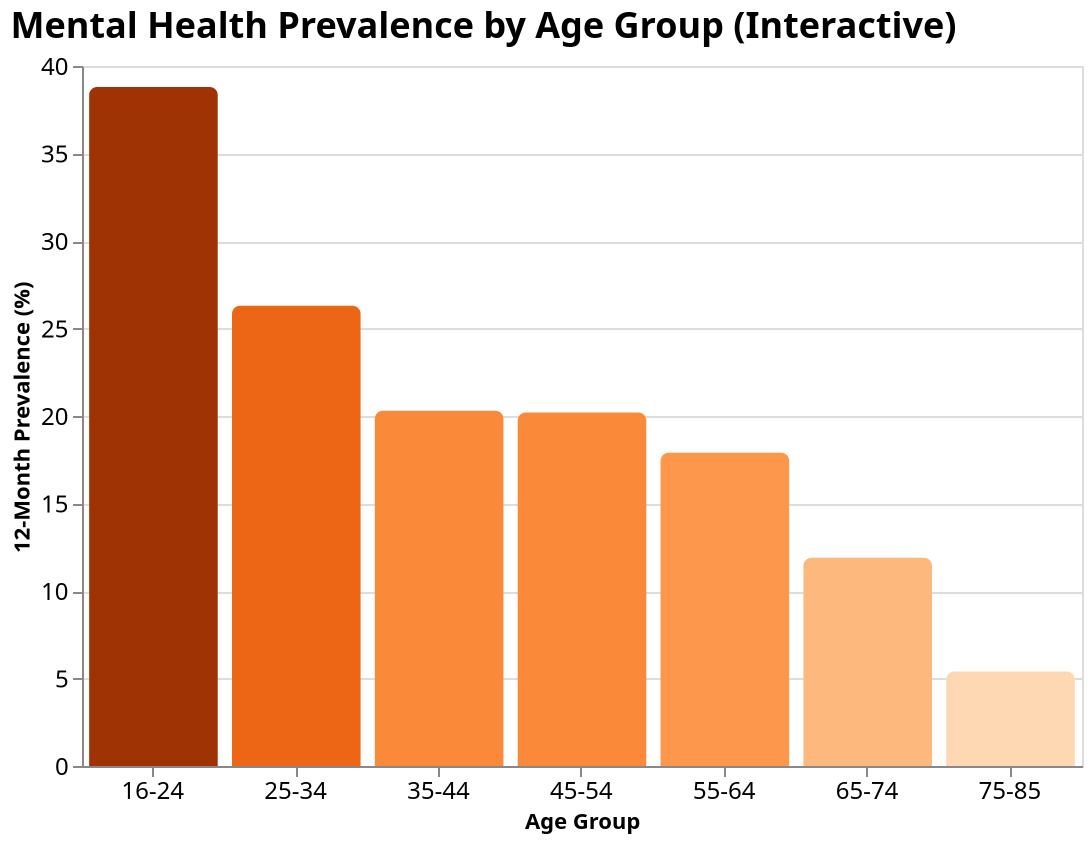 {
  "$schema": "https://vega.github.io/schema/vega-lite/v5.json",
  "title": {
    "text": "Mental Health Prevalence by Age Group (Interactive)",
    "fontSize": 18,
    "font": "Merriweather",
    "anchor": "start"
  },
  "width": 500,
  "height": 350,
  "data": {
    "values": [
      {"age_group": "16-24", "disorder": "Anxiety", "prevalence": 31.8, "gender": "All"},
      {"age_group": "16-24", "disorder": "Affective", "prevalence": 13.5, "gender": "All"},
      {"age_group": "16-24", "disorder": "Substance Use", "prevalence": 7.8, "gender": "All"},
      {"age_group": "16-24", "disorder": "Any Disorder", "prevalence": 38.8, "gender": "All"},
      {"age_group": "25-34", "disorder": "Anxiety", "prevalence": 21.9, "gender": "All"},
      {"age_group": "25-34", "disorder": "Affective", "prevalence": 9.7, "gender": "All"},
      {"age_group": "25-34", "disorder": "Substance Use", "prevalence": 4.1, "gender": "All"},
      {"age_group": "25-34", "disorder": "Any Disorder", "prevalence": 26.3, "gender": "All"},
      {"age_group": "35-44", "disorder": "Anxiety", "prevalence": 15.8, "gender": "All"},
      {"age_group": "35-44", "disorder": "Affective", "prevalence": 6.8, "gender": "All"},
      {"age_group": "35-44", "disorder": "Substance Use", "prevalence": 3.5, "gender": "All"},
      {"age_group": "35-44", "disorder": "Any Disorder", "prevalence": 20.3, "gender": "All"},
      {"age_group": "45-54", "disorder": "Anxiety", "prevalence": 15.5, "gender": "All"},
      {"age_group": "45-54", "disorder": "Affective", "prevalence": 6.3, "gender": "All"},
      {"age_group": "45-54", "disorder": "Substance Use", "prevalence": 2.7, "gender": "All"},
      {"age_group": "45-54", "disorder": "Any Disorder", "prevalence": 20.2, "gender": "All"},
      {"age_group": "55-64", "disorder": "Anxiety", "prevalence": 14.3, "gender": "All"},
      {"age_group": "55-64", "disorder": "Affective", "prevalence": 6.7, "gender": "All"},
      {"age_group": "55-64", "disorder": "Substance Use", "prevalence": 1.3, "gender": "All"},
      {"age_group": "55-64", "disorder": "Any Disorder", "prevalence": 17.9, "gender": "All"},
      {"age_group": "65-74", "disorder": "Anxiety", "prevalence": 9.0, "gender": "All"},
      {"age_group": "65-74", "disorder": "Affective", "prevalence": 4.7, "gender": "All"},
      {"age_group": "65-74", "disorder": "Substance Use", "prevalence": 1.2, "gender": "All"},
      {"age_group": "65-74", "disorder": "Any Disorder", "prevalence": 11.9, "gender": "All"},
      {"age_group": "75-85", "disorder": "Anxiety", "prevalence": 4.7, "gender": "All"},
      {"age_group": "75-85", "disorder": "Affective", "prevalence": 1.2, "gender": "All"},
      {"age_group": "75-85", "disorder": "Substance Use", "prevalence": 0.2, "gender": "All"},
      {"age_group": "75-85", "disorder": "Any Disorder", "prevalence": 5.4, "gender": "All"}
    ]
  },
  "params": [
    {
      "name": "disorder_filter",
      "value": "Any Disorder",
      "bind": {
        "input": "select",
        "options": ["Any Disorder", "Anxiety", "Affective", "Substance Use"],
        "labels": ["All Disorders", "Anxiety Only", "Affective Only", "Substance Use Only"],
        "name": "Select Disorder Type: "
      }
    }
  ],
  "transform": [
    {"filter": "datum.disorder == disorder_filter"}
  ],
  "mark": {
    "type": "bar",
    "cornerRadiusEnd": 4
  },
  "encoding": {
    "x": {
      "field": "age_group",
      "type": "nominal",
      "title": "Age Group",
      "axis": {
        "labelAngle": 0,
        "labelFontSize": 12
      },
      "sort": ["16-24", "25-34", "35-44", "45-54", "55-64", "65-74", "75-85"]
    },
    "y": {
      "field": "prevalence",
      "type": "quantitative",
      "title": "12-Month Prevalence (%)",
      "scale": {
        "domain": [0, 40]
      },
      "axis": {
        "labelFontSize": 12
      }
    },
    "color": {
      "field": "prevalence",
      "type": "quantitative",
      "scale": {
        "scheme": "oranges"
      },
      "legend": null
    },
    "tooltip": [
      {"field": "age_group", "type": "nominal", "title": "Age Group"},
      {"field": "disorder", "type": "nominal", "title": "Disorder Type"},
      {"field": "prevalence", "type": "quantitative", "title": "Prevalence (%)", "format": ".1f"}
    ]
  }
}
